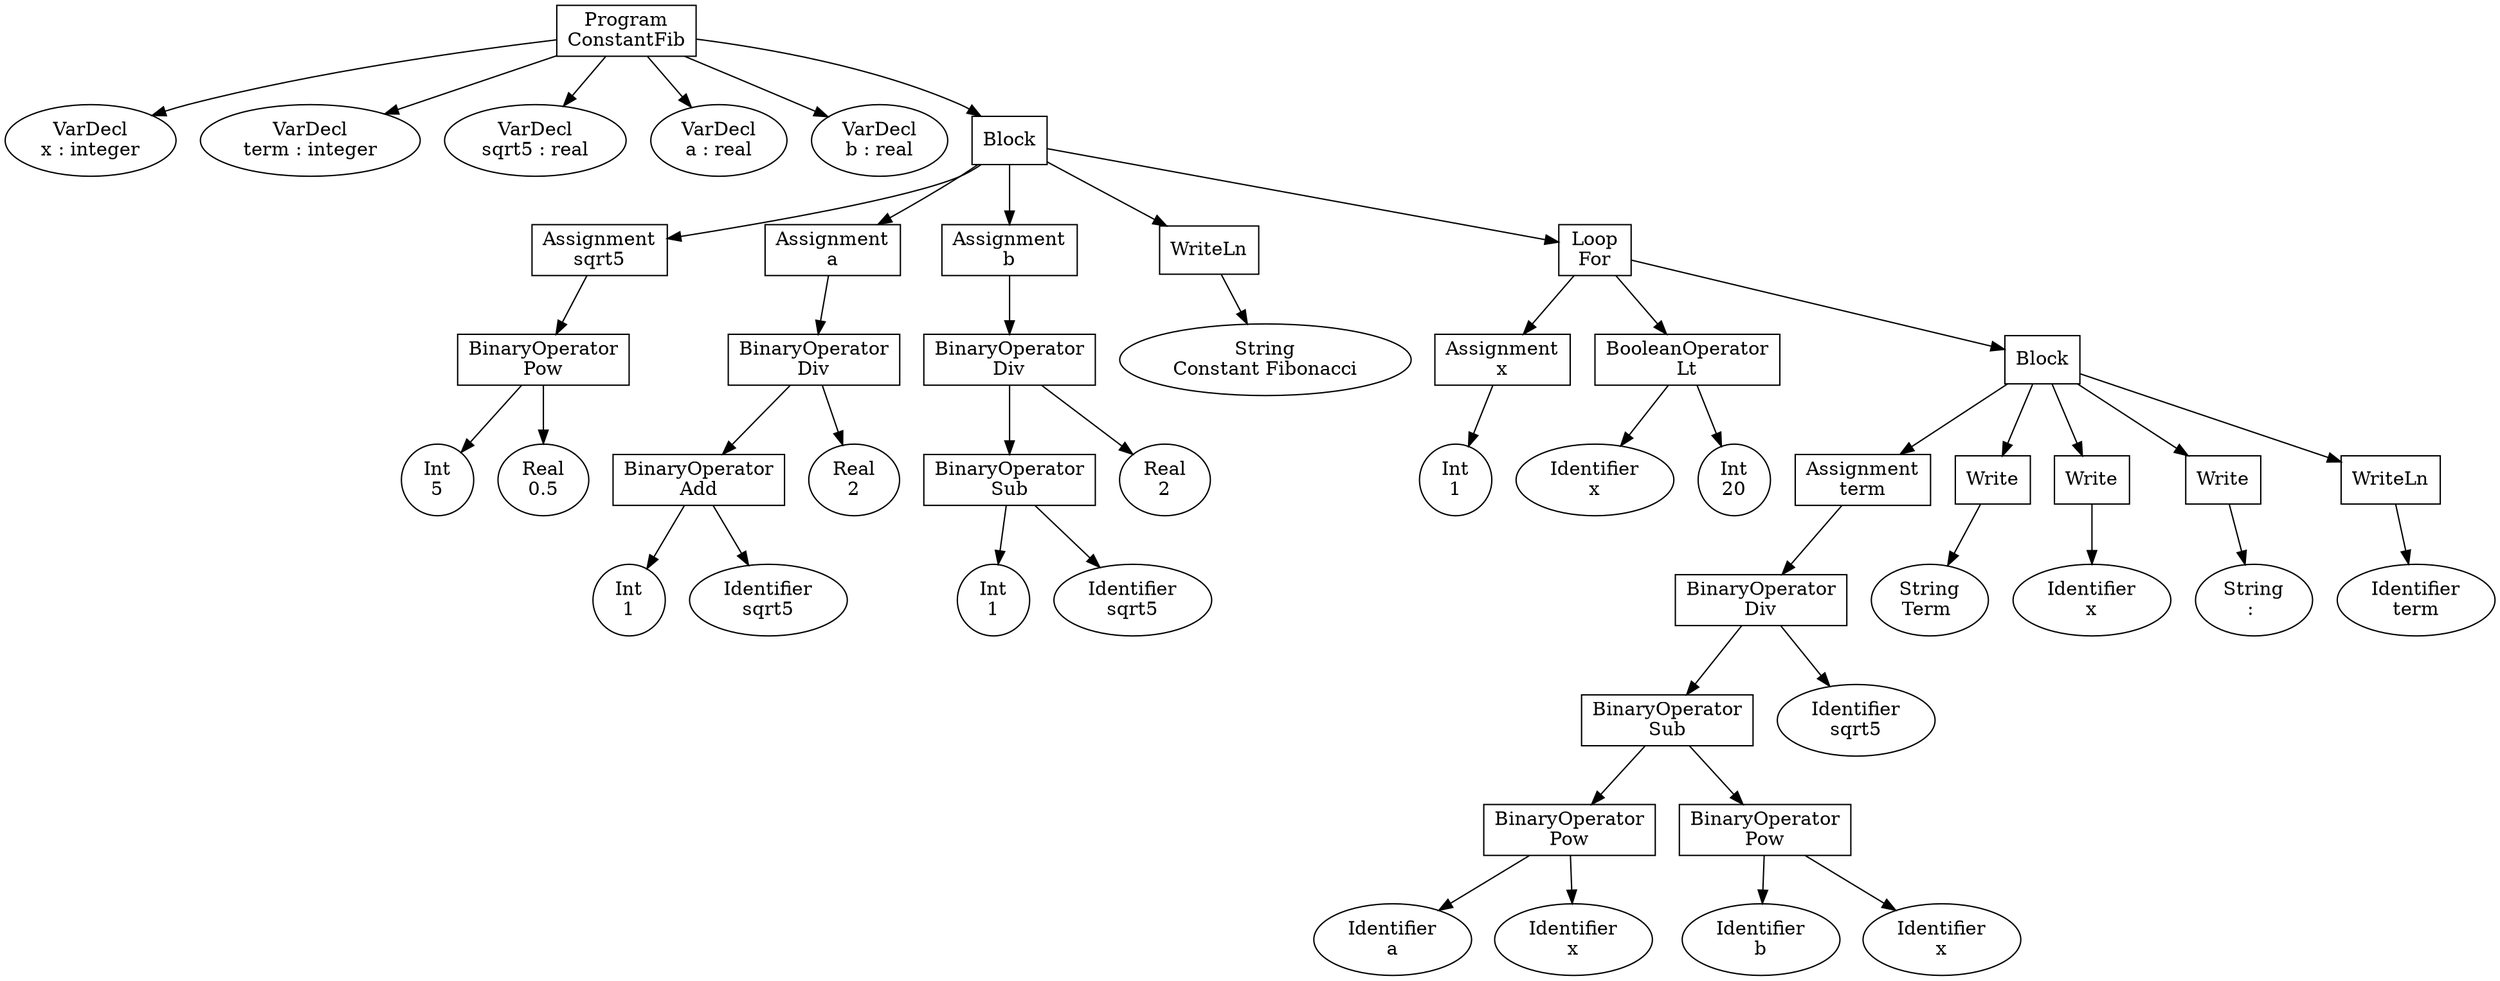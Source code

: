digraph Expr {
  node0 [shape="rect" label="Program
ConstantFib"]
  node1 [label="VarDecl
x : integer"]
  node0 -> node1;
  node2 [label="VarDecl
term : integer"]
  node0 -> node2;
  node3 [label="VarDecl
sqrt5 : real"]
  node0 -> node3;
  node4 [label="VarDecl
a : real"]
  node0 -> node4;
  node5 [label="VarDecl
b : real"]
  node0 -> node5;
  node6 [shape="rect" label="Block"]
  node0 -> node6;
  node7 [shape="rect" label="Assignment
sqrt5"]
  node6 -> node7;
  node8 [shape="rect" label="BinaryOperator
Pow"]
  node7 -> node8;
  node9 [label="Int
5"]
  node8 -> node9;
  node10 [label="Real
0.5"]
  node8 -> node10;
  node11 [shape="rect" label="Assignment
a"]
  node6 -> node11;
  node12 [shape="rect" label="BinaryOperator
Div"]
  node11 -> node12;
  node13 [shape="rect" label="BinaryOperator
Add"]
  node12 -> node13;
  node14 [label="Int
1"]
  node13 -> node14;
  node15 [label="Identifier
sqrt5"]
  node13 -> node15;
  node16 [label="Real
2"]
  node12 -> node16;
  node17 [shape="rect" label="Assignment
b"]
  node6 -> node17;
  node18 [shape="rect" label="BinaryOperator
Div"]
  node17 -> node18;
  node19 [shape="rect" label="BinaryOperator
Sub"]
  node18 -> node19;
  node20 [label="Int
1"]
  node19 -> node20;
  node21 [label="Identifier
sqrt5"]
  node19 -> node21;
  node22 [label="Real
2"]
  node18 -> node22;
  node23 [shape="rect" label="WriteLn"]
  node6 -> node23;
  node24 [label="String
Constant Fibonacci"]
  node23 -> node24;
  node25 [shape="rect" label="Loop
For"]
  node6 -> node25;
  node26 [shape="rect" label="Assignment
x"]
  node25 -> node26;
  node27 [label="Int
1"]
  node26 -> node27;
  node28 [shape="rect" label="BooleanOperator
Lt"]
  node25 -> node28;
  node29 [label="Identifier
x"]
  node28 -> node29;
  node30 [label="Int
20"]
  node28 -> node30;
  node31 [shape="rect" label="Block"]
  node25 -> node31;
  node32 [shape="rect" label="Assignment
term"]
  node31 -> node32;
  node33 [shape="rect" label="BinaryOperator
Div"]
  node32 -> node33;
  node34 [shape="rect" label="BinaryOperator
Sub"]
  node33 -> node34;
  node35 [shape="rect" label="BinaryOperator
Pow"]
  node34 -> node35;
  node36 [label="Identifier
a"]
  node35 -> node36;
  node37 [label="Identifier
x"]
  node35 -> node37;
  node38 [shape="rect" label="BinaryOperator
Pow"]
  node34 -> node38;
  node39 [label="Identifier
b"]
  node38 -> node39;
  node40 [label="Identifier
x"]
  node38 -> node40;
  node41 [label="Identifier
sqrt5"]
  node33 -> node41;
  node42 [shape="rect" label="Write"]
  node31 -> node42;
  node43 [label="String
Term "]
  node42 -> node43;
  node44 [shape="rect" label="Write"]
  node31 -> node44;
  node45 [label="Identifier
x"]
  node44 -> node45;
  node46 [shape="rect" label="Write"]
  node31 -> node46;
  node47 [label="String
: "]
  node46 -> node47;
  node48 [shape="rect" label="WriteLn"]
  node31 -> node48;
  node49 [label="Identifier
term"]
  node48 -> node49;
}
